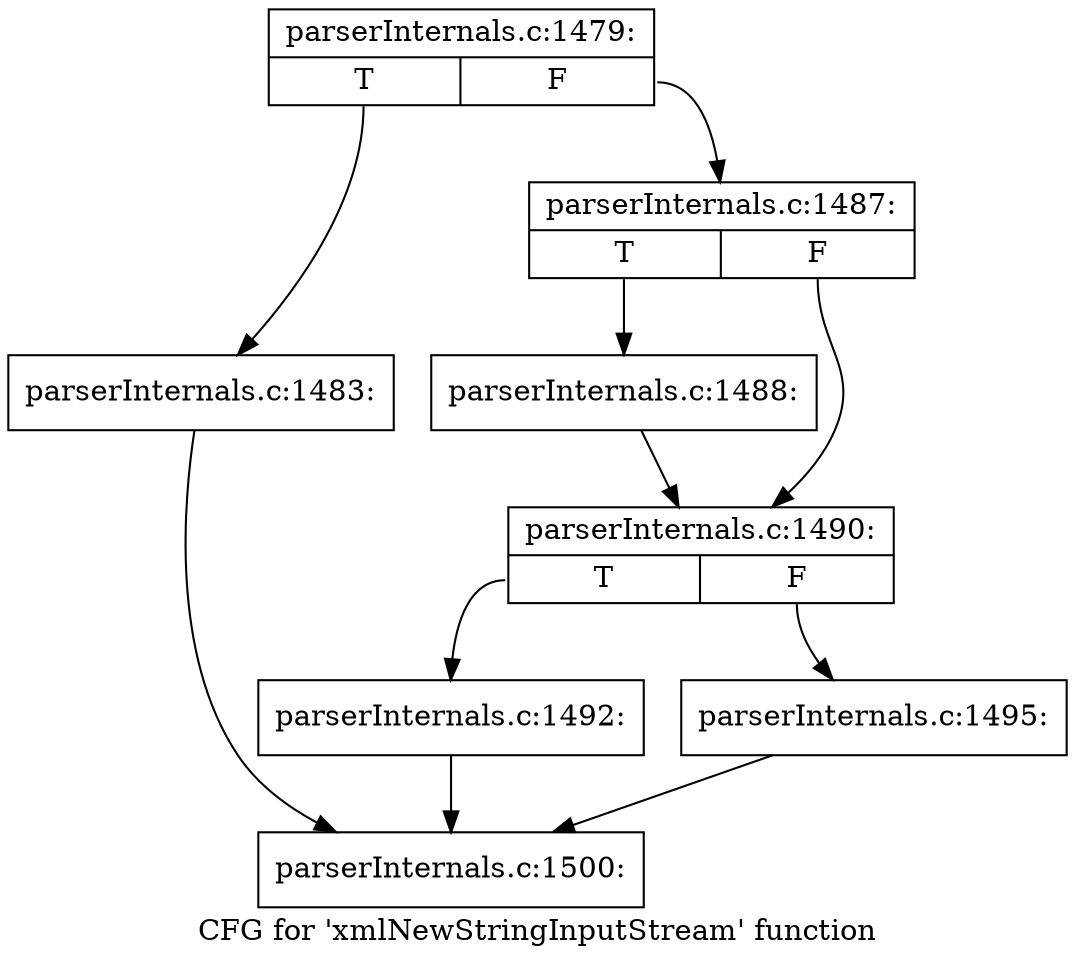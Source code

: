 digraph "CFG for 'xmlNewStringInputStream' function" {
	label="CFG for 'xmlNewStringInputStream' function";

	Node0x4f34080 [shape=record,label="{parserInternals.c:1479:|{<s0>T|<s1>F}}"];
	Node0x4f34080:s0 -> Node0x4f3b590;
	Node0x4f34080:s1 -> Node0x4f3b5e0;
	Node0x4f3b590 [shape=record,label="{parserInternals.c:1483:}"];
	Node0x4f3b590 -> Node0x4e9f150;
	Node0x4f3b5e0 [shape=record,label="{parserInternals.c:1487:|{<s0>T|<s1>F}}"];
	Node0x4f3b5e0:s0 -> Node0x4f3bd10;
	Node0x4f3b5e0:s1 -> Node0x4f3bd60;
	Node0x4f3bd10 [shape=record,label="{parserInternals.c:1488:}"];
	Node0x4f3bd10 -> Node0x4f3bd60;
	Node0x4f3bd60 [shape=record,label="{parserInternals.c:1490:|{<s0>T|<s1>F}}"];
	Node0x4f3bd60:s0 -> Node0x4f3c7f0;
	Node0x4f3bd60:s1 -> Node0x4f3c840;
	Node0x4f3c7f0 [shape=record,label="{parserInternals.c:1492:}"];
	Node0x4f3c7f0 -> Node0x4e9f150;
	Node0x4f3c840 [shape=record,label="{parserInternals.c:1495:}"];
	Node0x4f3c840 -> Node0x4e9f150;
	Node0x4e9f150 [shape=record,label="{parserInternals.c:1500:}"];
}
